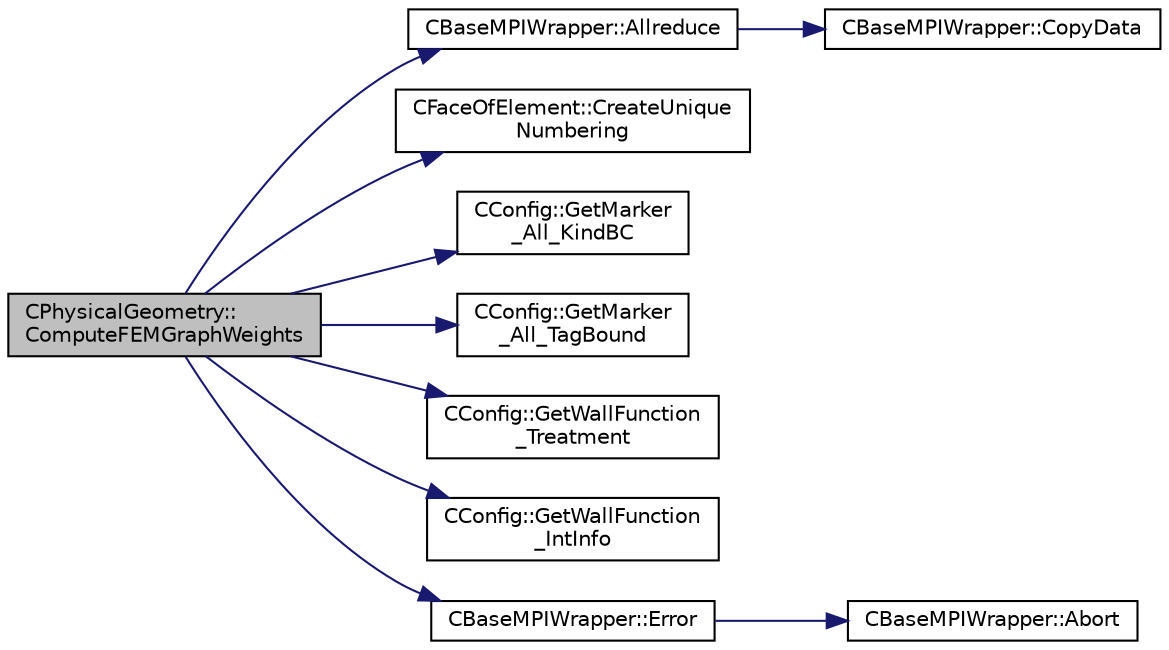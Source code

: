 digraph "CPhysicalGeometry::ComputeFEMGraphWeights"
{
  edge [fontname="Helvetica",fontsize="10",labelfontname="Helvetica",labelfontsize="10"];
  node [fontname="Helvetica",fontsize="10",shape=record];
  rankdir="LR";
  Node330 [label="CPhysicalGeometry::\lComputeFEMGraphWeights",height=0.2,width=0.4,color="black", fillcolor="grey75", style="filled", fontcolor="black"];
  Node330 -> Node331 [color="midnightblue",fontsize="10",style="solid",fontname="Helvetica"];
  Node331 [label="CBaseMPIWrapper::Allreduce",height=0.2,width=0.4,color="black", fillcolor="white", style="filled",URL="$class_c_base_m_p_i_wrapper.html#a637b6fd917a8ca91ce748ba88e0d66b6"];
  Node331 -> Node332 [color="midnightblue",fontsize="10",style="solid",fontname="Helvetica"];
  Node332 [label="CBaseMPIWrapper::CopyData",height=0.2,width=0.4,color="black", fillcolor="white", style="filled",URL="$class_c_base_m_p_i_wrapper.html#a4725cc1dd65b161b483e812a538a5e36"];
  Node330 -> Node333 [color="midnightblue",fontsize="10",style="solid",fontname="Helvetica"];
  Node333 [label="CFaceOfElement::CreateUnique\lNumbering",height=0.2,width=0.4,color="black", fillcolor="white", style="filled",URL="$class_c_face_of_element.html#a1f80d19d78b66efca57d5b0dff537d87"];
  Node330 -> Node334 [color="midnightblue",fontsize="10",style="solid",fontname="Helvetica"];
  Node334 [label="CConfig::GetMarker\l_All_KindBC",height=0.2,width=0.4,color="black", fillcolor="white", style="filled",URL="$class_c_config.html#a57d43acc1457d2d27095ce006218862e",tooltip="Get the kind of boundary for each marker. "];
  Node330 -> Node335 [color="midnightblue",fontsize="10",style="solid",fontname="Helvetica"];
  Node335 [label="CConfig::GetMarker\l_All_TagBound",height=0.2,width=0.4,color="black", fillcolor="white", style="filled",URL="$class_c_config.html#a967e969a3beb24bb6e57d7036af003be",tooltip="Get the index of the surface defined in the geometry file. "];
  Node330 -> Node336 [color="midnightblue",fontsize="10",style="solid",fontname="Helvetica"];
  Node336 [label="CConfig::GetWallFunction\l_Treatment",height=0.2,width=0.4,color="black", fillcolor="white", style="filled",URL="$class_c_config.html#a25ae10f2fbea1175dca7ae4a7752977f",tooltip="Get the wall function treatment for the given boundary marker. "];
  Node330 -> Node337 [color="midnightblue",fontsize="10",style="solid",fontname="Helvetica"];
  Node337 [label="CConfig::GetWallFunction\l_IntInfo",height=0.2,width=0.4,color="black", fillcolor="white", style="filled",URL="$class_c_config.html#ac79e9f736b3d8820ac78a714c93811c3",tooltip="Get the additional integer info for the wall function treatment for the given boundary marker..."];
  Node330 -> Node338 [color="midnightblue",fontsize="10",style="solid",fontname="Helvetica"];
  Node338 [label="CBaseMPIWrapper::Error",height=0.2,width=0.4,color="black", fillcolor="white", style="filled",URL="$class_c_base_m_p_i_wrapper.html#a04457c47629bda56704e6a8804833eeb"];
  Node338 -> Node339 [color="midnightblue",fontsize="10",style="solid",fontname="Helvetica"];
  Node339 [label="CBaseMPIWrapper::Abort",height=0.2,width=0.4,color="black", fillcolor="white", style="filled",URL="$class_c_base_m_p_i_wrapper.html#a21ef5681e2acb532d345e9bab173ef07"];
}
